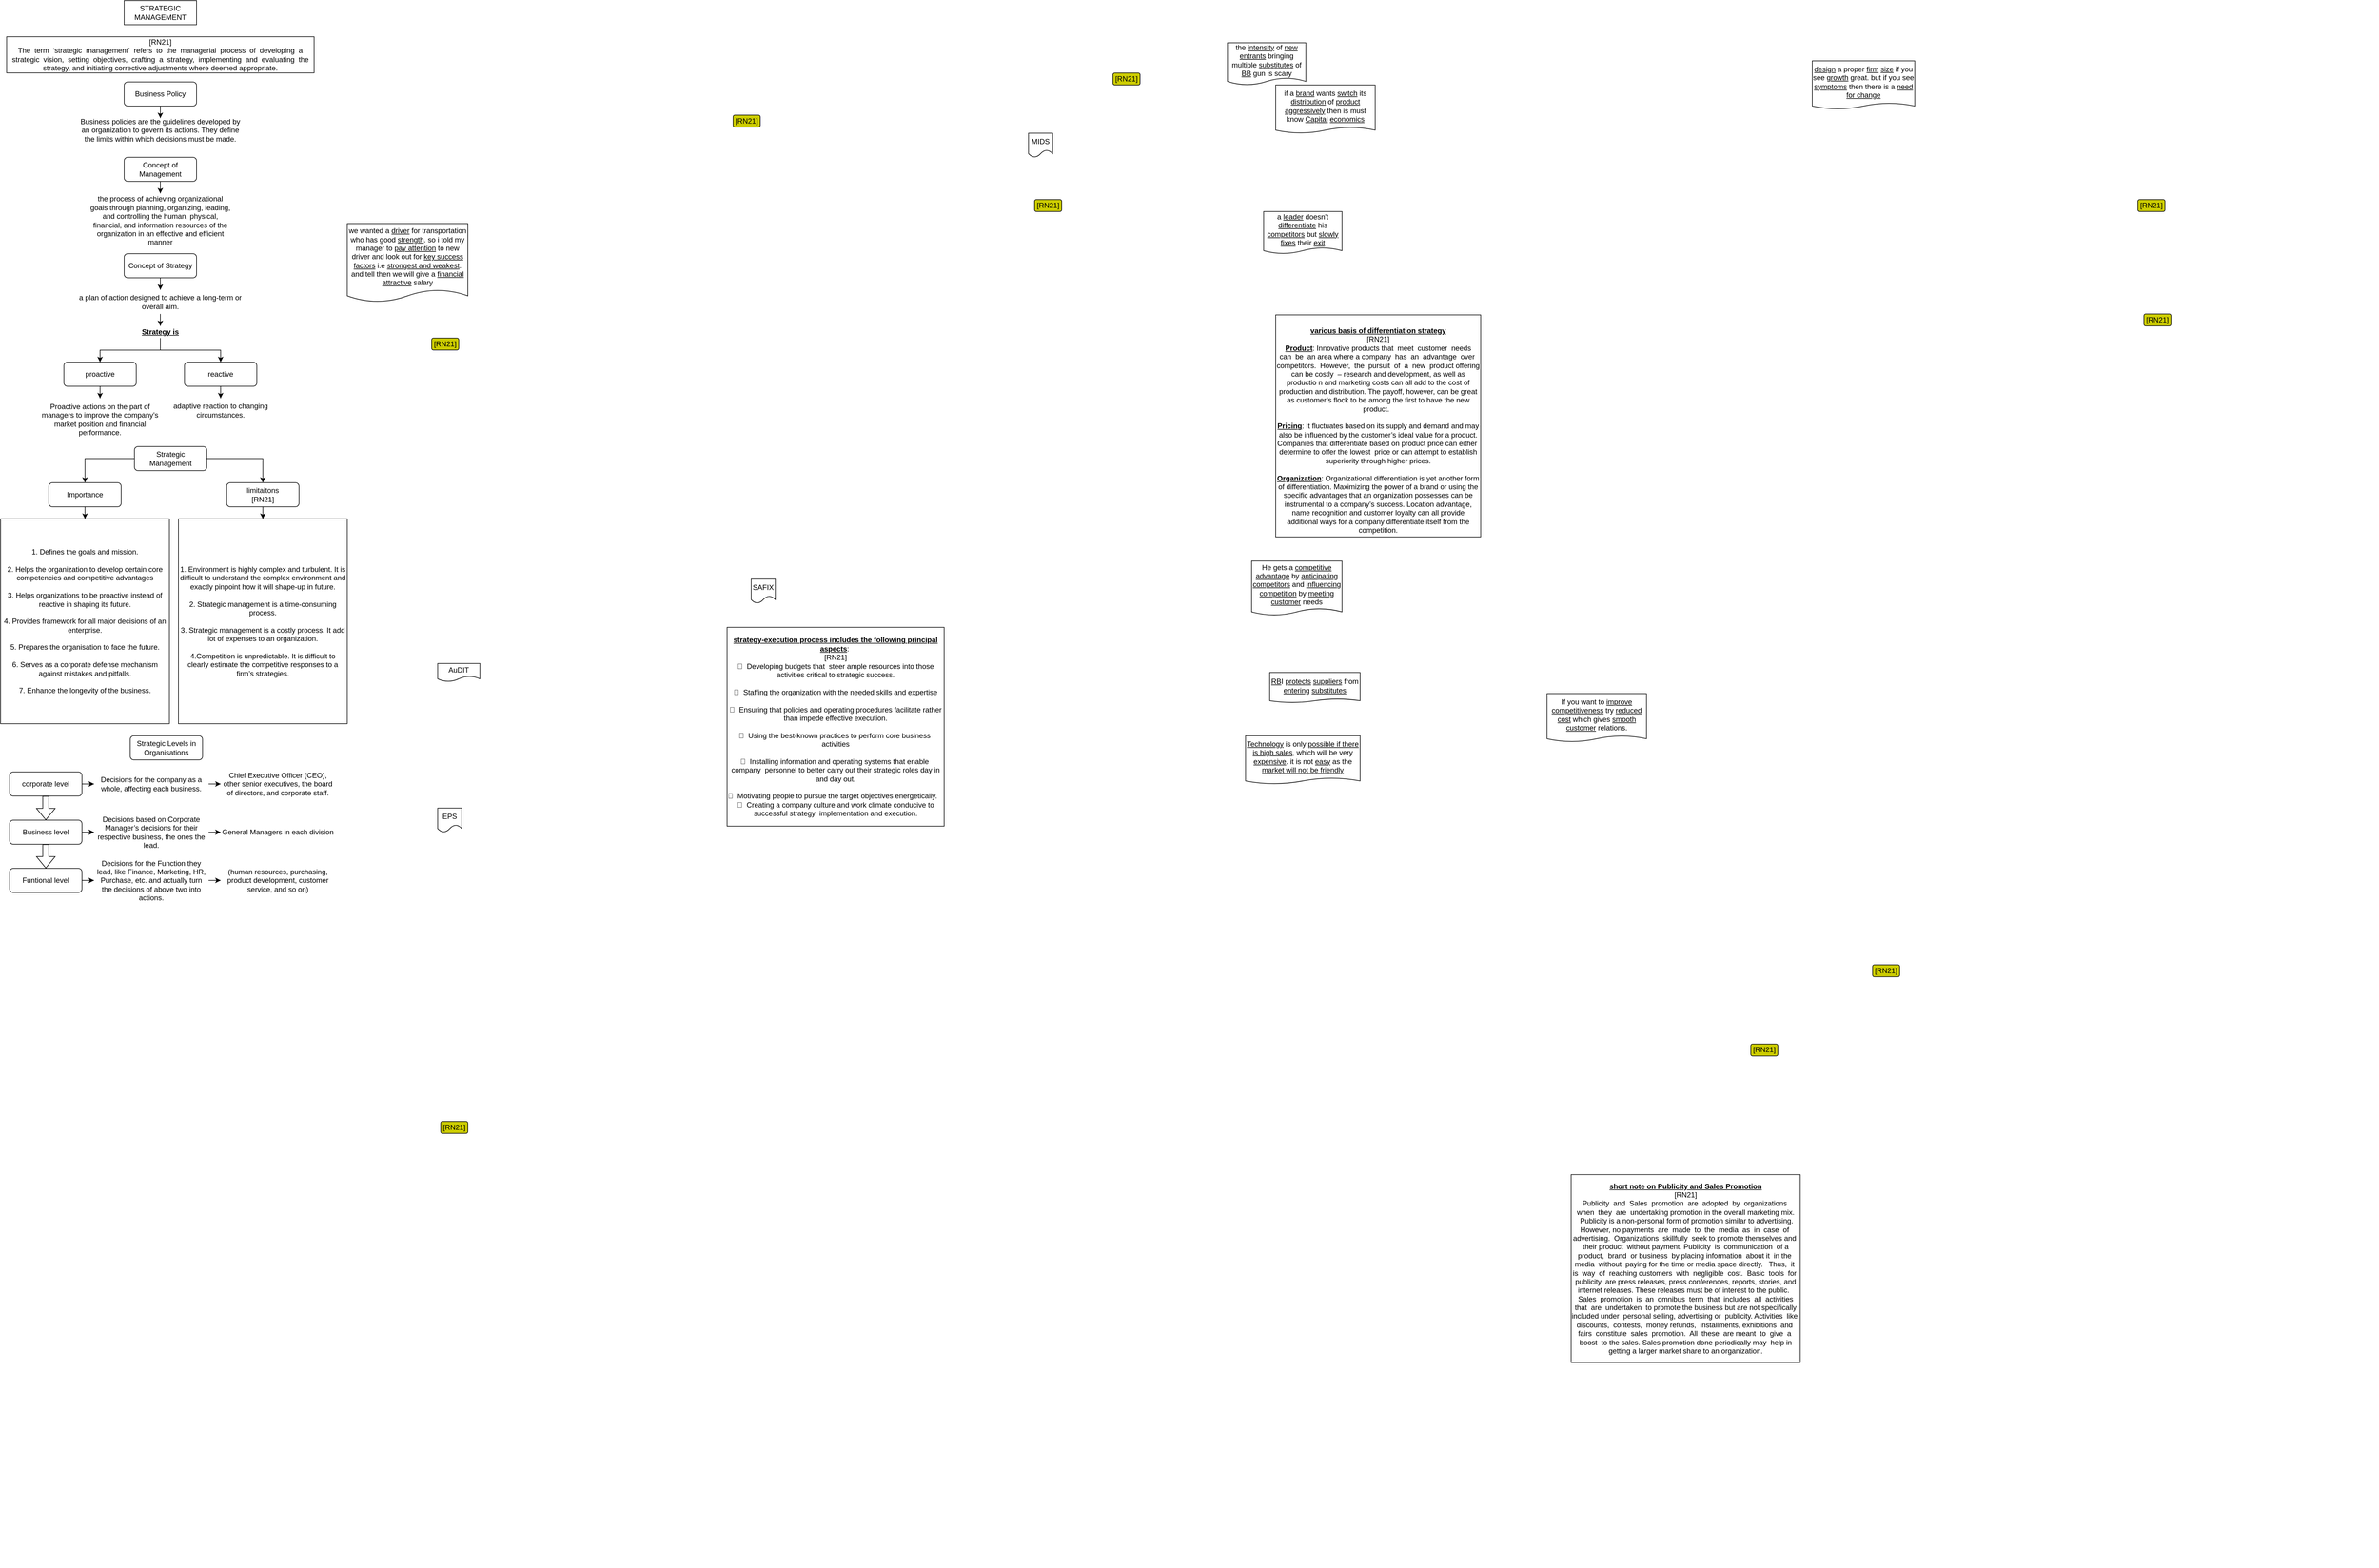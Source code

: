 <mxfile version="15.8.3" type="github">
  <diagram id="j7XMYwBc6ITuC55r1ueF" name="Page-1">
    <mxGraphModel dx="1573" dy="358" grid="1" gridSize="10" guides="1" tooltips="1" connect="1" arrows="1" fold="1" page="1" pageScale="1" pageWidth="850" pageHeight="1100" math="0" shadow="0">
      <root>
        <mxCell id="0" />
        <mxCell id="1" parent="0" />
        <mxCell id="MwBNxe2ZaE5eEIMrjebB-1" value="" style="shape=image;verticalLabelPosition=bottom;labelBackgroundColor=#ffffff;verticalAlign=top;aspect=fixed;imageAspect=0;image=https://i.imgur.com/6u7HFC5.jpg;fontStyle=1" parent="1" vertex="1">
          <mxGeometry x="160" width="371" height="520" as="geometry" />
        </mxCell>
        <mxCell id="MwBNxe2ZaE5eEIMrjebB-2" value="" style="shape=image;verticalLabelPosition=bottom;labelBackgroundColor=#ffffff;verticalAlign=top;aspect=fixed;imageAspect=0;image=https://i.imgur.com/eEXyNHM.jpg;" parent="1" vertex="1">
          <mxGeometry x="150" y="520" width="411" height="520" as="geometry" />
        </mxCell>
        <mxCell id="MwBNxe2ZaE5eEIMrjebB-3" value="" style="shape=image;verticalLabelPosition=bottom;labelBackgroundColor=#ffffff;verticalAlign=top;aspect=fixed;imageAspect=0;image=https://i.imgur.com/A8G9Bg5.jpg;" parent="1" vertex="1">
          <mxGeometry x="129.5" y="1040" width="452" height="520" as="geometry" />
        </mxCell>
        <mxCell id="MwBNxe2ZaE5eEIMrjebB-4" value="" style="shape=image;verticalLabelPosition=bottom;labelBackgroundColor=#ffffff;verticalAlign=top;aspect=fixed;imageAspect=0;image=https://i.imgur.com/yLA90qi.jpg;" parent="1" vertex="1">
          <mxGeometry x="150" y="1560" width="400" height="520" as="geometry" />
        </mxCell>
        <mxCell id="MwBNxe2ZaE5eEIMrjebB-5" value="" style="shape=image;verticalLabelPosition=bottom;labelBackgroundColor=#ffffff;verticalAlign=top;aspect=fixed;imageAspect=0;image=https://i.imgur.com/Me1mVRL.jpg;" parent="1" vertex="1">
          <mxGeometry x="116" y="2080" width="479" height="520" as="geometry" />
        </mxCell>
        <mxCell id="MwBNxe2ZaE5eEIMrjebB-6" value="" style="shape=image;verticalLabelPosition=bottom;labelBackgroundColor=#ffffff;verticalAlign=top;aspect=fixed;imageAspect=0;image=https://i.imgur.com/bxxSmCQ.jpg;" parent="1" vertex="1">
          <mxGeometry x="650" width="348" height="520" as="geometry" />
        </mxCell>
        <mxCell id="MwBNxe2ZaE5eEIMrjebB-7" value="" style="shape=image;verticalLabelPosition=bottom;labelBackgroundColor=#ffffff;verticalAlign=top;aspect=fixed;imageAspect=0;image=https://i.imgur.com/ni3FJTU.jpg;" parent="1" vertex="1">
          <mxGeometry x="650" y="520" width="362" height="520" as="geometry" />
        </mxCell>
        <mxCell id="MwBNxe2ZaE5eEIMrjebB-8" value="" style="shape=image;verticalLabelPosition=bottom;labelBackgroundColor=#ffffff;verticalAlign=top;aspect=fixed;imageAspect=0;image=https://i.imgur.com/4LETIx6.jpg;" parent="1" vertex="1">
          <mxGeometry x="1120" width="332" height="520" as="geometry" />
        </mxCell>
        <mxCell id="MwBNxe2ZaE5eEIMrjebB-9" value="" style="shape=image;verticalLabelPosition=bottom;labelBackgroundColor=#ffffff;verticalAlign=top;aspect=fixed;imageAspect=0;image=https://i.imgur.com/RAoyh6y.jpg;" parent="1" vertex="1">
          <mxGeometry x="1110" y="520" width="370" height="286.04" as="geometry" />
        </mxCell>
        <mxCell id="MwBNxe2ZaE5eEIMrjebB-10" value="" style="shape=image;verticalLabelPosition=bottom;labelBackgroundColor=#ffffff;verticalAlign=top;aspect=fixed;imageAspect=0;image=https://i.imgur.com/K2wJszS.jpg;" parent="1" vertex="1">
          <mxGeometry x="1560" width="339" height="520" as="geometry" />
        </mxCell>
        <mxCell id="MwBNxe2ZaE5eEIMrjebB-11" value="" style="shape=image;verticalLabelPosition=bottom;labelBackgroundColor=#ffffff;verticalAlign=top;aspect=fixed;imageAspect=0;image=https://i.imgur.com/KhrpB2Q.jpg;" parent="1" vertex="1">
          <mxGeometry x="1560" y="890" width="364" height="520" as="geometry" />
        </mxCell>
        <mxCell id="MwBNxe2ZaE5eEIMrjebB-12" value="" style="shape=image;verticalLabelPosition=bottom;labelBackgroundColor=#ffffff;verticalAlign=top;aspect=fixed;imageAspect=0;image=https://i.imgur.com/8tJsVoh.jpg;" parent="1" vertex="1">
          <mxGeometry x="1550" y="1410" width="380" height="321.54" as="geometry" />
        </mxCell>
        <mxCell id="MwBNxe2ZaE5eEIMrjebB-13" value="" style="shape=image;verticalLabelPosition=bottom;labelBackgroundColor=#ffffff;verticalAlign=top;aspect=fixed;imageAspect=0;image=https://i.imgur.com/hQruwP8.jpg;" parent="1" vertex="1">
          <mxGeometry x="2030" width="363" height="520" as="geometry" />
        </mxCell>
        <mxCell id="MwBNxe2ZaE5eEIMrjebB-14" value="" style="shape=image;verticalLabelPosition=bottom;labelBackgroundColor=#ffffff;verticalAlign=top;aspect=fixed;imageAspect=0;image=https://i.imgur.com/xi7W3eX.jpg;" parent="1" vertex="1">
          <mxGeometry x="2060" y="520" width="326" height="520" as="geometry" />
        </mxCell>
        <mxCell id="MwBNxe2ZaE5eEIMrjebB-15" value="" style="shape=image;verticalLabelPosition=bottom;labelBackgroundColor=#ffffff;verticalAlign=top;aspect=fixed;imageAspect=0;image=https://i.imgur.com/t6rBASU.jpg;" parent="1" vertex="1">
          <mxGeometry x="2050" y="1040" width="376" height="520" as="geometry" />
        </mxCell>
        <mxCell id="MwBNxe2ZaE5eEIMrjebB-16" value="" style="shape=image;verticalLabelPosition=bottom;labelBackgroundColor=#ffffff;verticalAlign=top;aspect=fixed;imageAspect=0;image=https://i.imgur.com/qbJ5l8r.jpg;" parent="1" vertex="1">
          <mxGeometry x="2050" y="1560" width="380" height="388.21" as="geometry" />
        </mxCell>
        <mxCell id="MwBNxe2ZaE5eEIMrjebB-17" value="" style="shape=image;verticalLabelPosition=bottom;labelBackgroundColor=#ffffff;verticalAlign=top;aspect=fixed;imageAspect=0;image=https://i.imgur.com/bgSkPRl.jpg;" parent="1" vertex="1">
          <mxGeometry x="2520" width="377" height="520" as="geometry" />
        </mxCell>
        <mxCell id="MwBNxe2ZaE5eEIMrjebB-18" value="" style="shape=image;verticalLabelPosition=bottom;labelBackgroundColor=#ffffff;verticalAlign=top;aspect=fixed;imageAspect=0;image=https://i.imgur.com/C7FwBWP.jpg;" parent="1" vertex="1">
          <mxGeometry x="2520" y="520" width="348" height="520" as="geometry" />
        </mxCell>
        <mxCell id="MwBNxe2ZaE5eEIMrjebB-19" value="" style="shape=image;verticalLabelPosition=bottom;labelBackgroundColor=#ffffff;verticalAlign=top;aspect=fixed;imageAspect=0;image=https://i.imgur.com/A4ML38M.jpg;" parent="1" vertex="1">
          <mxGeometry x="2502" y="1040" width="395" height="520" as="geometry" />
        </mxCell>
        <mxCell id="MwBNxe2ZaE5eEIMrjebB-20" value="" style="shape=image;verticalLabelPosition=bottom;labelBackgroundColor=#ffffff;verticalAlign=top;aspect=fixed;imageAspect=0;image=https://i.imgur.com/cU4Dyhf.jpg;" parent="1" vertex="1">
          <mxGeometry x="2502" y="1560" width="438" height="463.87" as="geometry" />
        </mxCell>
        <mxCell id="MwBNxe2ZaE5eEIMrjebB-21" value="" style="shape=image;verticalLabelPosition=bottom;labelBackgroundColor=#ffffff;verticalAlign=top;aspect=fixed;imageAspect=0;image=https://i.imgur.com/F6UhhK0.jpg;" parent="1" vertex="1">
          <mxGeometry x="3000" width="344" height="520" as="geometry" />
        </mxCell>
        <mxCell id="MwBNxe2ZaE5eEIMrjebB-22" value="" style="shape=image;verticalLabelPosition=bottom;labelBackgroundColor=#ffffff;verticalAlign=top;aspect=fixed;imageAspect=0;image=https://i.imgur.com/BMNPBXX.jpg;" parent="1" vertex="1">
          <mxGeometry x="2990" y="510" width="399" height="520" as="geometry" />
        </mxCell>
        <mxCell id="MwBNxe2ZaE5eEIMrjebB-23" value="" style="shape=image;verticalLabelPosition=bottom;labelBackgroundColor=#ffffff;verticalAlign=top;aspect=fixed;imageAspect=0;image=https://i.imgur.com/eH7P27n.jpg;" parent="1" vertex="1">
          <mxGeometry x="3030" y="1030" width="333" height="520" as="geometry" />
        </mxCell>
        <mxCell id="MwBNxe2ZaE5eEIMrjebB-24" value="" style="shape=image;verticalLabelPosition=bottom;labelBackgroundColor=#ffffff;verticalAlign=top;aspect=fixed;imageAspect=0;image=https://i.imgur.com/keu4Tkj.jpg;" parent="1" vertex="1">
          <mxGeometry x="3022.5" y="1550" width="348" height="520" as="geometry" />
        </mxCell>
        <mxCell id="rLPvU5QVDg2SnjH61hx6-2" value="&lt;div&gt;if a &lt;u&gt;brand&lt;/u&gt; wants &lt;u&gt;switch&lt;/u&gt; its &lt;u&gt;distribution&lt;/u&gt; of &lt;u&gt;product&lt;/u&gt; &lt;u&gt;aggressively&lt;/u&gt; then is must know &lt;u&gt;Capital&lt;/u&gt; &lt;u&gt;economics&lt;/u&gt;&lt;/div&gt;" style="shape=document;whiteSpace=wrap;html=1;boundedLbl=1;size=0.125;" parent="1" vertex="1">
          <mxGeometry x="1560" y="140" width="165" height="80" as="geometry" />
        </mxCell>
        <mxCell id="rLPvU5QVDg2SnjH61hx6-3" value="&lt;div&gt;the &lt;u&gt;intensity&lt;/u&gt; of &lt;u&gt;new entrants&lt;/u&gt; bringing multiple &lt;u&gt;substitutes&lt;/u&gt; of &lt;u&gt;BB&lt;/u&gt; gun is scary&lt;br&gt;&lt;/div&gt;" style="shape=document;whiteSpace=wrap;html=1;boundedLbl=1;size=0.167;" parent="1" vertex="1">
          <mxGeometry x="1480" y="70" width="130" height="70" as="geometry" />
        </mxCell>
        <mxCell id="rLPvU5QVDg2SnjH61hx6-4" value="a &lt;u&gt;leader&lt;/u&gt; doesn&#39;t &lt;u&gt;differentiate&lt;/u&gt; his &lt;u&gt;competitors&lt;/u&gt; but &lt;u&gt;slowly&lt;/u&gt; &lt;u&gt;fixes&lt;/u&gt; their &lt;u&gt;exit&lt;/u&gt;" style="shape=document;whiteSpace=wrap;html=1;boundedLbl=1;size=0.143;" parent="1" vertex="1">
          <mxGeometry x="1540" y="350" width="130" height="70" as="geometry" />
        </mxCell>
        <mxCell id="rLPvU5QVDg2SnjH61hx6-5" value="He gets a &lt;u&gt;competitive advantage&lt;/u&gt; by &lt;u&gt;anticipating competitors&lt;/u&gt; and &lt;u&gt;influencing competition&lt;/u&gt; by &lt;u&gt;meeting&lt;/u&gt; &lt;u&gt;customer&lt;/u&gt; needs " style="shape=document;whiteSpace=wrap;html=1;boundedLbl=1;size=0.125;" parent="1" vertex="1">
          <mxGeometry x="1520" y="930" width="150" height="90" as="geometry" />
        </mxCell>
        <mxCell id="rLPvU5QVDg2SnjH61hx6-6" value="&lt;u&gt;RB&lt;/u&gt;I &lt;u&gt;protects&lt;/u&gt; &lt;u&gt;suppliers&lt;/u&gt; from &lt;u&gt;entering&lt;/u&gt; &lt;u&gt;substitutes&lt;/u&gt;" style="shape=document;whiteSpace=wrap;html=1;boundedLbl=1;size=0.125;" parent="1" vertex="1">
          <mxGeometry x="1550" y="1115" width="150" height="50" as="geometry" />
        </mxCell>
        <mxCell id="rLPvU5QVDg2SnjH61hx6-7" value="&lt;u&gt;Technology&lt;/u&gt; is only &lt;u&gt;possible if there is high sales&lt;/u&gt;, which will be very &lt;u&gt;expensive&lt;/u&gt;. it is not &lt;u&gt;easy&lt;/u&gt; as the &lt;u&gt;market will not be friendly&lt;/u&gt;" style="shape=document;whiteSpace=wrap;html=1;boundedLbl=1;size=0.125;" parent="1" vertex="1">
          <mxGeometry x="1510" y="1220" width="190" height="80" as="geometry" />
        </mxCell>
        <mxCell id="12GZfQRTcd2lBIFm0Cih-1" value="&lt;div&gt;we wanted a &lt;u&gt;driver&lt;/u&gt; for transportation who has good &lt;u&gt;strength&lt;/u&gt;. so i told my manager to &lt;u&gt;pay attention&lt;/u&gt; to new driver and look out for &lt;u&gt;key success factors&lt;/u&gt; i.e &lt;u&gt;strongest and weakest&lt;/u&gt;. and tell then we will give a &lt;u&gt;financial attractive&lt;/u&gt; salary&lt;br&gt;&lt;/div&gt;" style="shape=document;whiteSpace=wrap;html=1;boundedLbl=1;size=0.154;" parent="1" vertex="1">
          <mxGeometry x="20" y="370" width="200" height="130" as="geometry" />
        </mxCell>
        <mxCell id="12GZfQRTcd2lBIFm0Cih-2" value="AuDIT" style="shape=document;whiteSpace=wrap;html=1;boundedLbl=1;" parent="1" vertex="1">
          <mxGeometry x="170" y="1100" width="70" height="30" as="geometry" />
        </mxCell>
        <mxCell id="12GZfQRTcd2lBIFm0Cih-3" value="EPS" style="shape=document;whiteSpace=wrap;html=1;boundedLbl=1;" parent="1" vertex="1">
          <mxGeometry x="170.0" y="1340.0" width="40" height="40" as="geometry" />
        </mxCell>
        <mxCell id="12GZfQRTcd2lBIFm0Cih-5" value="SAFIX" style="shape=document;whiteSpace=wrap;html=1;boundedLbl=1;" parent="1" vertex="1">
          <mxGeometry x="690.0" y="960.0" width="40" height="40" as="geometry" />
        </mxCell>
        <mxCell id="12GZfQRTcd2lBIFm0Cih-6" value="MIDS" style="shape=document;whiteSpace=wrap;html=1;boundedLbl=1;" parent="1" vertex="1">
          <mxGeometry x="1150.0" y="220.0" width="40" height="40" as="geometry" />
        </mxCell>
        <mxCell id="12GZfQRTcd2lBIFm0Cih-7" value="If you want to &lt;u&gt;improve&lt;/u&gt; &lt;u&gt;competitiveness&lt;/u&gt; try &lt;u&gt;reduced cost&lt;/u&gt; which gives &lt;u&gt;smooth&lt;/u&gt; &lt;u&gt;customer&lt;/u&gt; relations. " style="shape=document;whiteSpace=wrap;html=1;boundedLbl=1;size=0.125;" parent="1" vertex="1">
          <mxGeometry x="2010" y="1150" width="165" height="80" as="geometry" />
        </mxCell>
        <mxCell id="12GZfQRTcd2lBIFm0Cih-8" value="&lt;u&gt;design&lt;/u&gt; a proper &lt;u&gt;firm&lt;/u&gt; &lt;u&gt;size&lt;/u&gt; if you see &lt;u&gt;growth&lt;/u&gt; great. but if you see &lt;u&gt;symptoms&lt;/u&gt; then there is a &lt;u&gt;need for change&lt;/u&gt;" style="shape=document;whiteSpace=wrap;html=1;boundedLbl=1;size=0.125;" parent="1" vertex="1">
          <mxGeometry x="2450" y="100" width="170" height="80" as="geometry" />
        </mxCell>
        <mxCell id="c6inpc5KiyZHfQqqr6w0-8" value="&lt;div&gt;STRATEGIC&lt;/div&gt;&lt;div&gt;MANAGEMENT&lt;/div&gt;" style="rounded=0;whiteSpace=wrap;html=1;" vertex="1" parent="1">
          <mxGeometry x="-350" width="120" height="40" as="geometry" />
        </mxCell>
        <mxCell id="c6inpc5KiyZHfQqqr6w0-9" style="edgeStyle=orthogonalEdgeStyle;rounded=0;orthogonalLoop=1;jettySize=auto;html=1;" edge="1" parent="1" source="c6inpc5KiyZHfQqqr6w0-10" target="c6inpc5KiyZHfQqqr6w0-35">
          <mxGeometry relative="1" as="geometry" />
        </mxCell>
        <mxCell id="c6inpc5KiyZHfQqqr6w0-10" value="&lt;div&gt;&lt;span&gt;Concept of Strategy&lt;/span&gt;&lt;br&gt;&lt;/div&gt;" style="rounded=1;whiteSpace=wrap;html=1;" vertex="1" parent="1">
          <mxGeometry x="-350" y="420" width="120" height="40" as="geometry" />
        </mxCell>
        <mxCell id="c6inpc5KiyZHfQqqr6w0-11" style="edgeStyle=orthogonalEdgeStyle;rounded=0;orthogonalLoop=1;jettySize=auto;html=1;" edge="1" parent="1" source="c6inpc5KiyZHfQqqr6w0-13" target="c6inpc5KiyZHfQqqr6w0-21">
          <mxGeometry relative="1" as="geometry" />
        </mxCell>
        <mxCell id="c6inpc5KiyZHfQqqr6w0-12" style="edgeStyle=orthogonalEdgeStyle;rounded=0;orthogonalLoop=1;jettySize=auto;html=1;" edge="1" parent="1" source="c6inpc5KiyZHfQqqr6w0-13" target="c6inpc5KiyZHfQqqr6w0-23">
          <mxGeometry relative="1" as="geometry" />
        </mxCell>
        <mxCell id="c6inpc5KiyZHfQqqr6w0-13" value="&lt;div&gt;&lt;span&gt;Strategic Management&lt;/span&gt;&lt;br&gt;&lt;/div&gt;" style="rounded=1;whiteSpace=wrap;html=1;" vertex="1" parent="1">
          <mxGeometry x="-333" y="740" width="120" height="40" as="geometry" />
        </mxCell>
        <mxCell id="c6inpc5KiyZHfQqqr6w0-14" value="&lt;div&gt;&lt;span&gt;Strategic Levels in&lt;/span&gt;&lt;br&gt;&lt;/div&gt;&lt;div&gt;Organisations&lt;/div&gt;" style="rounded=1;whiteSpace=wrap;html=1;" vertex="1" parent="1">
          <mxGeometry x="-340" y="1220" width="120" height="40" as="geometry" />
        </mxCell>
        <mxCell id="c6inpc5KiyZHfQqqr6w0-16" style="edgeStyle=orthogonalEdgeStyle;rounded=0;orthogonalLoop=1;jettySize=auto;html=1;" edge="1" parent="1" source="c6inpc5KiyZHfQqqr6w0-17" target="c6inpc5KiyZHfQqqr6w0-33">
          <mxGeometry relative="1" as="geometry" />
        </mxCell>
        <mxCell id="c6inpc5KiyZHfQqqr6w0-17" value="Concept of Management" style="rounded=1;whiteSpace=wrap;html=1;" vertex="1" parent="1">
          <mxGeometry x="-350" y="260" width="120" height="40" as="geometry" />
        </mxCell>
        <mxCell id="c6inpc5KiyZHfQqqr6w0-18" style="edgeStyle=orthogonalEdgeStyle;rounded=0;orthogonalLoop=1;jettySize=auto;html=1;entryX=0.5;entryY=0;entryDx=0;entryDy=0;" edge="1" parent="1" source="c6inpc5KiyZHfQqqr6w0-19" target="c6inpc5KiyZHfQqqr6w0-32">
          <mxGeometry relative="1" as="geometry" />
        </mxCell>
        <mxCell id="c6inpc5KiyZHfQqqr6w0-19" value="Business Policy" style="rounded=1;whiteSpace=wrap;html=1;" vertex="1" parent="1">
          <mxGeometry x="-350" y="135" width="120" height="40" as="geometry" />
        </mxCell>
        <mxCell id="c6inpc5KiyZHfQqqr6w0-20" style="edgeStyle=orthogonalEdgeStyle;rounded=0;orthogonalLoop=1;jettySize=auto;html=1;" edge="1" parent="1" source="c6inpc5KiyZHfQqqr6w0-21" target="c6inpc5KiyZHfQqqr6w0-45">
          <mxGeometry relative="1" as="geometry" />
        </mxCell>
        <mxCell id="c6inpc5KiyZHfQqqr6w0-21" value="&lt;div&gt;&lt;span&gt;Importance&lt;/span&gt;&lt;br&gt;&lt;/div&gt;" style="rounded=1;whiteSpace=wrap;html=1;" vertex="1" parent="1">
          <mxGeometry x="-475" y="800" width="120" height="40" as="geometry" />
        </mxCell>
        <mxCell id="c6inpc5KiyZHfQqqr6w0-22" style="edgeStyle=orthogonalEdgeStyle;rounded=0;orthogonalLoop=1;jettySize=auto;html=1;" edge="1" parent="1" source="c6inpc5KiyZHfQqqr6w0-23" target="c6inpc5KiyZHfQqqr6w0-46">
          <mxGeometry relative="1" as="geometry" />
        </mxCell>
        <mxCell id="c6inpc5KiyZHfQqqr6w0-23" value="&lt;div&gt;limitaitons&lt;/div&gt;&lt;div&gt;[RN21]&lt;br&gt;&lt;/div&gt;" style="rounded=1;whiteSpace=wrap;html=1;" vertex="1" parent="1">
          <mxGeometry x="-180" y="800" width="120" height="40" as="geometry" />
        </mxCell>
        <mxCell id="c6inpc5KiyZHfQqqr6w0-24" style="edgeStyle=orthogonalEdgeStyle;rounded=0;orthogonalLoop=1;jettySize=auto;html=1;" edge="1" parent="1" source="c6inpc5KiyZHfQqqr6w0-25" target="c6inpc5KiyZHfQqqr6w0-52">
          <mxGeometry relative="1" as="geometry" />
        </mxCell>
        <mxCell id="c6inpc5KiyZHfQqqr6w0-25" value="&lt;div&gt;Funtional level&lt;/div&gt;" style="rounded=1;whiteSpace=wrap;html=1;" vertex="1" parent="1">
          <mxGeometry x="-540" y="1440" width="120" height="40" as="geometry" />
        </mxCell>
        <mxCell id="c6inpc5KiyZHfQqqr6w0-26" style="edgeStyle=orthogonalEdgeStyle;shape=flexArrow;rounded=0;orthogonalLoop=1;jettySize=auto;html=1;" edge="1" parent="1" source="c6inpc5KiyZHfQqqr6w0-28" target="c6inpc5KiyZHfQqqr6w0-25">
          <mxGeometry relative="1" as="geometry" />
        </mxCell>
        <mxCell id="c6inpc5KiyZHfQqqr6w0-27" style="edgeStyle=orthogonalEdgeStyle;rounded=0;orthogonalLoop=1;jettySize=auto;html=1;" edge="1" parent="1" source="c6inpc5KiyZHfQqqr6w0-28" target="c6inpc5KiyZHfQqqr6w0-50">
          <mxGeometry relative="1" as="geometry" />
        </mxCell>
        <mxCell id="c6inpc5KiyZHfQqqr6w0-28" value="Business level" style="rounded=1;whiteSpace=wrap;html=1;" vertex="1" parent="1">
          <mxGeometry x="-540" y="1360" width="120" height="40" as="geometry" />
        </mxCell>
        <mxCell id="c6inpc5KiyZHfQqqr6w0-29" style="edgeStyle=orthogonalEdgeStyle;shape=flexArrow;rounded=0;orthogonalLoop=1;jettySize=auto;html=1;" edge="1" parent="1" source="c6inpc5KiyZHfQqqr6w0-31" target="c6inpc5KiyZHfQqqr6w0-28">
          <mxGeometry relative="1" as="geometry" />
        </mxCell>
        <mxCell id="c6inpc5KiyZHfQqqr6w0-30" style="edgeStyle=orthogonalEdgeStyle;rounded=0;orthogonalLoop=1;jettySize=auto;html=1;" edge="1" parent="1" source="c6inpc5KiyZHfQqqr6w0-31" target="c6inpc5KiyZHfQqqr6w0-48">
          <mxGeometry relative="1" as="geometry" />
        </mxCell>
        <mxCell id="c6inpc5KiyZHfQqqr6w0-31" value="corporate level" style="rounded=1;whiteSpace=wrap;html=1;" vertex="1" parent="1">
          <mxGeometry x="-540" y="1280" width="120" height="40" as="geometry" />
        </mxCell>
        <mxCell id="c6inpc5KiyZHfQqqr6w0-32" value="Business policies are the guidelines developed by an organization to govern its actions. They define the limits within which decisions must be made." style="text;html=1;strokeColor=none;fillColor=none;align=center;verticalAlign=middle;whiteSpace=wrap;rounded=0;" vertex="1" parent="1">
          <mxGeometry x="-430" y="195" width="280" height="40" as="geometry" />
        </mxCell>
        <mxCell id="c6inpc5KiyZHfQqqr6w0-33" value="the process of achieving organizational goals through planning, organizing, leading, and controlling the human, physical, financial, and information resources of the organization in an effective and efficient manner" style="text;html=1;strokeColor=none;fillColor=none;align=center;verticalAlign=middle;whiteSpace=wrap;rounded=0;" vertex="1" parent="1">
          <mxGeometry x="-410" y="320" width="240" height="90" as="geometry" />
        </mxCell>
        <mxCell id="c6inpc5KiyZHfQqqr6w0-34" style="edgeStyle=orthogonalEdgeStyle;rounded=0;orthogonalLoop=1;jettySize=auto;html=1;" edge="1" parent="1" source="c6inpc5KiyZHfQqqr6w0-35" target="c6inpc5KiyZHfQqqr6w0-38">
          <mxGeometry relative="1" as="geometry" />
        </mxCell>
        <mxCell id="c6inpc5KiyZHfQqqr6w0-35" value="a plan of action designed to achieve a long-term or overall aim." style="text;html=1;strokeColor=none;fillColor=none;align=center;verticalAlign=middle;whiteSpace=wrap;rounded=0;" vertex="1" parent="1">
          <mxGeometry x="-430" y="480" width="280" height="40" as="geometry" />
        </mxCell>
        <mxCell id="c6inpc5KiyZHfQqqr6w0-36" style="edgeStyle=orthogonalEdgeStyle;rounded=0;orthogonalLoop=1;jettySize=auto;html=1;" edge="1" parent="1" source="c6inpc5KiyZHfQqqr6w0-38" target="c6inpc5KiyZHfQqqr6w0-42">
          <mxGeometry relative="1" as="geometry" />
        </mxCell>
        <mxCell id="c6inpc5KiyZHfQqqr6w0-37" style="edgeStyle=orthogonalEdgeStyle;rounded=0;orthogonalLoop=1;jettySize=auto;html=1;" edge="1" parent="1" source="c6inpc5KiyZHfQqqr6w0-38" target="c6inpc5KiyZHfQqqr6w0-40">
          <mxGeometry relative="1" as="geometry" />
        </mxCell>
        <mxCell id="c6inpc5KiyZHfQqqr6w0-38" value="&lt;b&gt;&lt;u&gt;Strategy is&lt;/u&gt;&lt;/b&gt;" style="text;html=1;strokeColor=none;fillColor=none;align=center;verticalAlign=middle;whiteSpace=wrap;rounded=0;" vertex="1" parent="1">
          <mxGeometry x="-350" y="540" width="120" height="20" as="geometry" />
        </mxCell>
        <mxCell id="c6inpc5KiyZHfQqqr6w0-39" style="edgeStyle=orthogonalEdgeStyle;rounded=0;orthogonalLoop=1;jettySize=auto;html=1;" edge="1" parent="1" source="c6inpc5KiyZHfQqqr6w0-40" target="c6inpc5KiyZHfQqqr6w0-44">
          <mxGeometry relative="1" as="geometry" />
        </mxCell>
        <mxCell id="c6inpc5KiyZHfQqqr6w0-40" value="reactive" style="rounded=1;whiteSpace=wrap;html=1;" vertex="1" parent="1">
          <mxGeometry x="-250" y="600" width="120" height="40" as="geometry" />
        </mxCell>
        <mxCell id="c6inpc5KiyZHfQqqr6w0-41" style="edgeStyle=orthogonalEdgeStyle;rounded=0;orthogonalLoop=1;jettySize=auto;html=1;" edge="1" parent="1" source="c6inpc5KiyZHfQqqr6w0-42" target="c6inpc5KiyZHfQqqr6w0-43">
          <mxGeometry relative="1" as="geometry" />
        </mxCell>
        <mxCell id="c6inpc5KiyZHfQqqr6w0-42" value="proactive" style="rounded=1;whiteSpace=wrap;html=1;" vertex="1" parent="1">
          <mxGeometry x="-450" y="600" width="120" height="40" as="geometry" />
        </mxCell>
        <mxCell id="c6inpc5KiyZHfQqqr6w0-43" value="&lt;div&gt;Proactive actions on the part of managers to improve the company’s market&amp;nbsp;&lt;span&gt;position and financial performance.&lt;/span&gt;&lt;/div&gt;" style="text;html=1;strokeColor=none;fillColor=none;align=center;verticalAlign=middle;whiteSpace=wrap;rounded=0;" vertex="1" parent="1">
          <mxGeometry x="-490" y="660" width="200" height="70" as="geometry" />
        </mxCell>
        <mxCell id="c6inpc5KiyZHfQqqr6w0-44" value="adaptive reaction to changing circumstances." style="text;html=1;strokeColor=none;fillColor=none;align=center;verticalAlign=middle;whiteSpace=wrap;rounded=0;" vertex="1" parent="1">
          <mxGeometry x="-290" y="660" width="200" height="40" as="geometry" />
        </mxCell>
        <mxCell id="c6inpc5KiyZHfQqqr6w0-45" value="1. Defines the goals and mission.&lt;div&gt;&lt;br&gt;&lt;/div&gt;&lt;div&gt;2. Helps the organization to develop certain core competencies and competitive advantages&lt;/div&gt;&lt;div&gt;&lt;br&gt;&lt;/div&gt;&lt;div&gt;3. Helps organizations to be proactive instead of reactive in shaping its future.&lt;/div&gt;&lt;div&gt;&lt;br&gt;&lt;/div&gt;&lt;div&gt;4. Provides framework for all major decisions of an enterprise.&lt;/div&gt;&lt;div&gt;&lt;br&gt;&lt;/div&gt;&lt;div&gt;5. Prepares the organisation to face the future.&lt;/div&gt;&lt;div&gt;&lt;br&gt;&lt;/div&gt;&lt;div&gt;6. Serves as a corporate defense mechanism against mistakes and pitfalls.&lt;/div&gt;&lt;div&gt;&lt;br&gt;&lt;/div&gt;&lt;div&gt;7. Enhance the longevity of the business.&lt;br&gt;&lt;/div&gt;" style="rounded=0;whiteSpace=wrap;html=1;" vertex="1" parent="1">
          <mxGeometry x="-555" y="860" width="280" height="340" as="geometry" />
        </mxCell>
        <mxCell id="c6inpc5KiyZHfQqqr6w0-46" value="1. Environment is highly complex and turbulent. It is&lt;br&gt;difficult to understand the complex environment and&lt;br&gt;&lt;div&gt;exactly pinpoint how it will shape-up in future.&lt;/div&gt;&lt;div&gt;&lt;br&gt;&lt;/div&gt;&lt;div&gt;2. Strategic management is a time-consuming process.&lt;/div&gt;&lt;div&gt;&lt;br&gt;&lt;/div&gt;&lt;div&gt;3. Strategic management is a costly process. It add lot of expenses to an organization.&lt;/div&gt;&lt;div&gt;&lt;br&gt;&lt;/div&gt;&lt;div&gt;4.Competition is unpredictable. It is difficult to clearly estimate the competitive responses to a firm’s strategies.&lt;br&gt;&lt;/div&gt;" style="rounded=0;whiteSpace=wrap;html=1;" vertex="1" parent="1">
          <mxGeometry x="-260" y="860" width="280" height="340" as="geometry" />
        </mxCell>
        <mxCell id="c6inpc5KiyZHfQqqr6w0-47" style="edgeStyle=orthogonalEdgeStyle;rounded=0;orthogonalLoop=1;jettySize=auto;html=1;" edge="1" parent="1" source="c6inpc5KiyZHfQqqr6w0-48" target="c6inpc5KiyZHfQqqr6w0-53">
          <mxGeometry relative="1" as="geometry" />
        </mxCell>
        <mxCell id="c6inpc5KiyZHfQqqr6w0-48" value="Decisions for the company as a&lt;br&gt;whole, affecting each business." style="text;html=1;strokeColor=none;fillColor=none;align=center;verticalAlign=middle;whiteSpace=wrap;rounded=0;" vertex="1" parent="1">
          <mxGeometry x="-400" y="1280" width="190" height="40" as="geometry" />
        </mxCell>
        <mxCell id="c6inpc5KiyZHfQqqr6w0-49" style="edgeStyle=orthogonalEdgeStyle;rounded=0;orthogonalLoop=1;jettySize=auto;html=1;" edge="1" parent="1" source="c6inpc5KiyZHfQqqr6w0-50" target="c6inpc5KiyZHfQqqr6w0-54">
          <mxGeometry relative="1" as="geometry" />
        </mxCell>
        <mxCell id="c6inpc5KiyZHfQqqr6w0-50" value="Decisions based on Corporate&lt;br&gt;Manager’s decisions for their&lt;br&gt;respective business, the ones the lead." style="text;html=1;strokeColor=none;fillColor=none;align=center;verticalAlign=middle;whiteSpace=wrap;rounded=0;" vertex="1" parent="1">
          <mxGeometry x="-400" y="1350" width="190" height="60" as="geometry" />
        </mxCell>
        <mxCell id="c6inpc5KiyZHfQqqr6w0-51" style="edgeStyle=orthogonalEdgeStyle;rounded=0;orthogonalLoop=1;jettySize=auto;html=1;" edge="1" parent="1" source="c6inpc5KiyZHfQqqr6w0-52" target="c6inpc5KiyZHfQqqr6w0-55">
          <mxGeometry relative="1" as="geometry" />
        </mxCell>
        <mxCell id="c6inpc5KiyZHfQqqr6w0-52" value="Decisions for the Function they lead, like Finance, Marketing, HR, Purchase, etc. and actually turn the decisions of above two into&lt;br&gt;actions." style="text;html=1;strokeColor=none;fillColor=none;align=center;verticalAlign=middle;whiteSpace=wrap;rounded=0;" vertex="1" parent="1">
          <mxGeometry x="-400" y="1425" width="190" height="70" as="geometry" />
        </mxCell>
        <mxCell id="c6inpc5KiyZHfQqqr6w0-53" value="Chief Executive Officer (CEO),&lt;br&gt;other senior executives, the board of directors, and corporate staff." style="text;html=1;strokeColor=none;fillColor=none;align=center;verticalAlign=middle;whiteSpace=wrap;rounded=0;" vertex="1" parent="1">
          <mxGeometry x="-190" y="1280" width="190" height="40" as="geometry" />
        </mxCell>
        <mxCell id="c6inpc5KiyZHfQqqr6w0-54" value="General Managers in each division" style="text;html=1;strokeColor=none;fillColor=none;align=center;verticalAlign=middle;whiteSpace=wrap;rounded=0;" vertex="1" parent="1">
          <mxGeometry x="-190" y="1360" width="190" height="40" as="geometry" />
        </mxCell>
        <mxCell id="c6inpc5KiyZHfQqqr6w0-55" value="(human resources, purchasing, product development, customer service, and so on)" style="text;html=1;strokeColor=none;fillColor=none;align=center;verticalAlign=middle;whiteSpace=wrap;rounded=0;" vertex="1" parent="1">
          <mxGeometry x="-190" y="1440" width="190" height="40" as="geometry" />
        </mxCell>
        <mxCell id="c6inpc5KiyZHfQqqr6w0-56" value="[RN21]&lt;br&gt;&lt;div&gt;The&amp;nbsp; term&amp;nbsp; ‘strategic&amp;nbsp; management’&amp;nbsp; refers&amp;nbsp; to&amp;nbsp; the&amp;nbsp; managerial&amp;nbsp; process&amp;nbsp; of&amp;nbsp; developing&amp;nbsp; a &lt;/div&gt;strategic&amp;nbsp; vision,&amp;nbsp; setting&amp;nbsp; objectives,&amp;nbsp; crafting&amp;nbsp; a&amp;nbsp; strategy,&amp;nbsp; implementing&amp;nbsp; and&amp;nbsp; evaluating&amp;nbsp; the &lt;br&gt;strategy, and initiating corrective adjustments where deemed appropriate." style="rounded=0;whiteSpace=wrap;html=1;" vertex="1" parent="1">
          <mxGeometry x="-545" y="60" width="510" height="60" as="geometry" />
        </mxCell>
        <mxCell id="c6inpc5KiyZHfQqqr6w0-58" value="[RN21]" style="rounded=1;whiteSpace=wrap;html=1;fontColor=#000000;fillColor=#CCCC00;" vertex="1" parent="1">
          <mxGeometry x="175" y="1860" width="45" height="19.85" as="geometry" />
        </mxCell>
        <mxCell id="c6inpc5KiyZHfQqqr6w0-59" value="[RN21]" style="rounded=1;whiteSpace=wrap;html=1;fontColor=#000000;fillColor=#CCCC00;" vertex="1" parent="1">
          <mxGeometry x="160" y="560" width="45" height="19.85" as="geometry" />
        </mxCell>
        <mxCell id="c6inpc5KiyZHfQqqr6w0-60" value="[RN21]" style="rounded=1;whiteSpace=wrap;html=1;fontColor=#000000;fillColor=#CCCC00;" vertex="1" parent="1">
          <mxGeometry x="660" y="190" width="45" height="19.85" as="geometry" />
        </mxCell>
        <mxCell id="c6inpc5KiyZHfQqqr6w0-61" value="&lt;div&gt;&lt;u&gt;&lt;b&gt;strategy-execution process includes the following principal aspects&lt;/b&gt;&lt;/u&gt;:&amp;nbsp; &lt;br&gt;&lt;/div&gt;&lt;div&gt;[RN21]&lt;br&gt;&lt;/div&gt;&lt;div&gt;&amp;nbsp; Developing budgets that&amp;nbsp; steer ample resources into those activities critical to strategic success. &lt;br&gt;&lt;/div&gt;&lt;div&gt;&lt;br&gt;&lt;/div&gt;&lt;div&gt;&amp;nbsp; Staffing the organization with the needed skills and expertise&lt;br&gt;&lt;/div&gt;&lt;div&gt;&lt;br&gt;&lt;/div&gt;&amp;nbsp; Ensuring that policies and operating procedures facilitate rather than impede effective execution. &lt;br&gt;&lt;div&gt;&lt;br&gt;&lt;/div&gt;&lt;div&gt;&amp;nbsp; Using the best-known practices to perform core business&amp;nbsp; activities&lt;br&gt;&lt;/div&gt;&lt;div&gt;&lt;br&gt;&lt;/div&gt;&lt;div&gt;&amp;nbsp; Installing information and operating systems that enable&amp;nbsp; company&amp;nbsp; personnel to better carry out their strategic roles day in and day out. &lt;br&gt;&lt;/div&gt;&lt;div&gt;&lt;br&gt;&lt;/div&gt;&amp;nbsp; Motivating people to pursue the target objectives energetically.&amp;nbsp; &amp;nbsp;&lt;br&gt;&lt;div&gt;&amp;nbsp; Creating a company culture and work climate conducive to successful strategy&amp;nbsp; implementation and execution. &lt;br&gt;&lt;/div&gt;" style="rounded=0;whiteSpace=wrap;html=1;" vertex="1" parent="1">
          <mxGeometry x="650" y="1040" width="360" height="330" as="geometry" />
        </mxCell>
        <mxCell id="c6inpc5KiyZHfQqqr6w0-62" value="[RN21]" style="rounded=1;whiteSpace=wrap;html=1;fontColor=#000000;fillColor=#CCCC00;" vertex="1" parent="1">
          <mxGeometry x="1160" y="330.15" width="45" height="19.85" as="geometry" />
        </mxCell>
        <mxCell id="c6inpc5KiyZHfQqqr6w0-63" value="[RN21]" style="rounded=1;whiteSpace=wrap;html=1;fontColor=#000000;fillColor=#CCCC00;" vertex="1" parent="1">
          <mxGeometry x="1290" y="120.15" width="45" height="19.85" as="geometry" />
        </mxCell>
        <mxCell id="c6inpc5KiyZHfQqqr6w0-64" value="&lt;div&gt;&lt;br&gt;&lt;/div&gt;&lt;div&gt;&lt;u&gt;&lt;b&gt;various basis of differentiation strategy&lt;/b&gt;&lt;/u&gt;&lt;br&gt;&lt;/div&gt;&lt;div&gt;[RN21]&lt;br&gt;&lt;/div&gt;&lt;div&gt;&amp;nbsp;&lt;u&gt;&lt;b&gt;Product&lt;/b&gt;&lt;/u&gt;: Innovative products that&amp;nbsp; meet&amp;nbsp; customer&amp;nbsp; needs&amp;nbsp; can&amp;nbsp; be&amp;nbsp; an area where a company&amp;nbsp; has&amp;nbsp; an&amp;nbsp; advantage&amp;nbsp; over&amp;nbsp; competitors.&amp;nbsp; However,&amp;nbsp; the&amp;nbsp; pursuit&amp;nbsp; of&amp;nbsp; a&amp;nbsp; new&amp;nbsp; product offering can be costly&amp;nbsp; – research and development, as well as productio n and marketing costs can all add to the cost of production and distribution. The payoff, however, can be great as customer’s flock to be among the first to have the new product. &amp;nbsp;&lt;br&gt;&lt;/div&gt;&lt;div&gt;&amp;nbsp;&lt;/div&gt;&lt;div&gt;&lt;u&gt;&lt;b&gt;Pricing&lt;/b&gt;&lt;/u&gt;: It fluctuates based on its supply and demand and may also be influenced by the customer’s ideal value for a product. Companies that differentiate based on product price can either&amp;nbsp; determine to offer the lowest&amp;nbsp; price or can attempt to establish superiority through higher prices. &lt;br&gt;&lt;/div&gt;&lt;div&gt;&amp;nbsp;&lt;/div&gt;&lt;div&gt;&lt;u&gt;&lt;b&gt;Organization&lt;/b&gt;&lt;/u&gt;: Organizational differentiation is yet another form of differentiation. Maximizing the power of a brand or using the specific advantages that an organization possesses can be instrumental to a company’s success. Location advantage, name recognition and customer loyalty can all provide additional ways for a company differentiate itself from the competition. &lt;/div&gt;" style="rounded=0;whiteSpace=wrap;html=1;" vertex="1" parent="1">
          <mxGeometry x="1560" y="521.54" width="340" height="368.46" as="geometry" />
        </mxCell>
        <mxCell id="c6inpc5KiyZHfQqqr6w0-65" value="[RN21]" style="rounded=1;whiteSpace=wrap;html=1;fontColor=#000000;fillColor=#CCCC00;" vertex="1" parent="1">
          <mxGeometry x="2348" y="1731.54" width="45" height="19.85" as="geometry" />
        </mxCell>
        <mxCell id="c6inpc5KiyZHfQqqr6w0-66" value="&lt;div&gt;&lt;u&gt;&lt;b&gt;short note on Publicity and Sales Promotion&lt;/b&gt;&lt;/u&gt;&lt;/div&gt;&lt;div&gt;[RN21]&lt;br&gt;&lt;/div&gt;&lt;div&gt;Publicity&amp;nbsp; and&amp;nbsp; Sales&amp;nbsp; promotion&amp;nbsp; are&amp;nbsp; adopted&amp;nbsp; by&amp;nbsp; organizations&amp;nbsp; when&amp;nbsp; they&amp;nbsp; are&amp;nbsp; undertaking promotion in the overall marketing mix. &lt;br&gt;&amp;nbsp;Publicity is a non-personal form of promotion similar to advertising. However, no payments&amp;nbsp; are&amp;nbsp; made&amp;nbsp; to&amp;nbsp; the&amp;nbsp; media&amp;nbsp; as&amp;nbsp; in&amp;nbsp; case&amp;nbsp; of&amp;nbsp; advertising.&amp;nbsp; Organizations&amp;nbsp; skillfully&amp;nbsp; seek to promote themselves and&amp;nbsp; their product&amp;nbsp; without payment. Publicity&amp;nbsp; is&amp;nbsp; communication&amp;nbsp; of a product,&amp;nbsp; brand&amp;nbsp; or business&amp;nbsp; by placing information&amp;nbsp; about it&amp;nbsp; in the&amp;nbsp; media&amp;nbsp; without&amp;nbsp; paying for the time or media space directly. &amp;nbsp; Thus,&amp;nbsp; it&amp;nbsp; is&amp;nbsp; way&amp;nbsp; of&amp;nbsp; reaching customers&amp;nbsp; with&amp;nbsp; negligible&amp;nbsp; cost.&amp;nbsp; Basic&amp;nbsp; tools&amp;nbsp; for&amp;nbsp; publicity&amp;nbsp; are press releases, press conferences, reports, stories, and internet releases. These releases must be of interest to the public. &amp;nbsp; Sales&amp;nbsp; promotion&amp;nbsp; is&amp;nbsp; an&amp;nbsp; omnibus&amp;nbsp; term&amp;nbsp; that&amp;nbsp; includes&amp;nbsp; all&amp;nbsp; activities that&amp;nbsp; are&amp;nbsp; undertaken&amp;nbsp; to promote the business but are not specifically included under&amp;nbsp; personal selling, advertising or&amp;nbsp; publicity. Activities&amp;nbsp; like&amp;nbsp; discounts,&amp;nbsp; contests,&amp;nbsp; money refunds,&amp;nbsp; installments, exhibitions&amp;nbsp; and&amp;nbsp; fairs&amp;nbsp; constitute&amp;nbsp; sales&amp;nbsp; promotion.&amp;nbsp; All&amp;nbsp; these&amp;nbsp; are meant&amp;nbsp; to&amp;nbsp; give&amp;nbsp; a&amp;nbsp; boost&amp;nbsp; to the sales. Sales promotion done periodically may&amp;nbsp; help in getting a larger market share to an organization. &lt;br&gt;&lt;/div&gt;" style="rounded=0;whiteSpace=wrap;html=1;" vertex="1" parent="1">
          <mxGeometry x="2050" y="1948.21" width="380" height="311.79" as="geometry" />
        </mxCell>
        <mxCell id="c6inpc5KiyZHfQqqr6w0-67" value="[RN21]" style="rounded=1;whiteSpace=wrap;html=1;fontColor=#000000;fillColor=#CCCC00;" vertex="1" parent="1">
          <mxGeometry x="2550" y="1600" width="45" height="19.85" as="geometry" />
        </mxCell>
        <mxCell id="c6inpc5KiyZHfQqqr6w0-68" value="[RN21]" style="rounded=1;whiteSpace=wrap;html=1;fontColor=#000000;fillColor=#CCCC00;" vertex="1" parent="1">
          <mxGeometry x="2990" y="330.15" width="45" height="19.85" as="geometry" />
        </mxCell>
        <mxCell id="c6inpc5KiyZHfQqqr6w0-69" value="[RN21]" style="rounded=1;whiteSpace=wrap;html=1;fontColor=#000000;fillColor=#CCCC00;" vertex="1" parent="1">
          <mxGeometry x="3000" y="520" width="45" height="19.85" as="geometry" />
        </mxCell>
      </root>
    </mxGraphModel>
  </diagram>
</mxfile>
